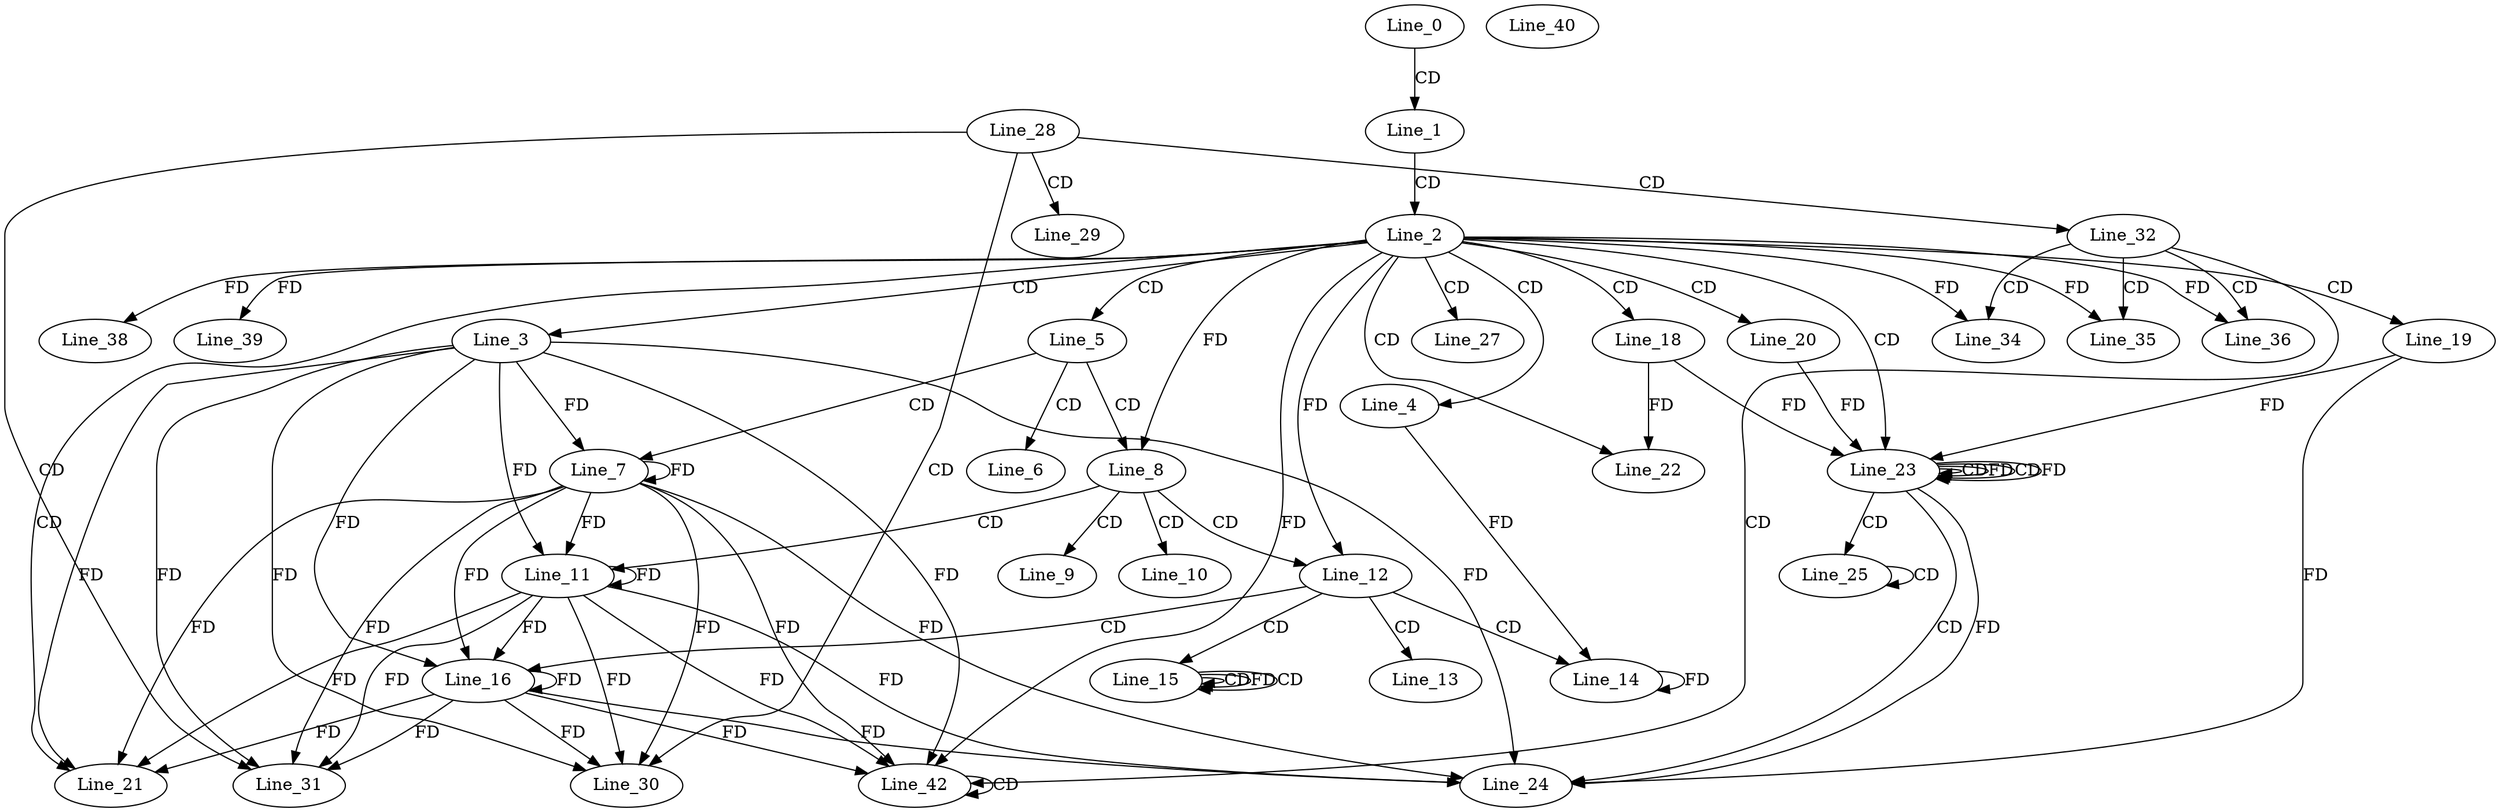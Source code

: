 digraph G {
  Line_0;
  Line_1;
  Line_2;
  Line_3;
  Line_4;
  Line_5;
  Line_6;
  Line_7;
  Line_8;
  Line_9;
  Line_10;
  Line_11;
  Line_12;
  Line_13;
  Line_14;
  Line_15;
  Line_15;
  Line_15;
  Line_15;
  Line_16;
  Line_18;
  Line_19;
  Line_20;
  Line_21;
  Line_22;
  Line_23;
  Line_23;
  Line_23;
  Line_23;
  Line_23;
  Line_24;
  Line_25;
  Line_25;
  Line_27;
  Line_28;
  Line_29;
  Line_30;
  Line_31;
  Line_32;
  Line_34;
  Line_35;
  Line_36;
  Line_38;
  Line_39;
  Line_40;
  Line_42;
  Line_42;
  Line_0 -> Line_1 [ label="CD" ];
  Line_1 -> Line_2 [ label="CD" ];
  Line_2 -> Line_3 [ label="CD" ];
  Line_2 -> Line_4 [ label="CD" ];
  Line_2 -> Line_5 [ label="CD" ];
  Line_5 -> Line_6 [ label="CD" ];
  Line_5 -> Line_7 [ label="CD" ];
  Line_3 -> Line_7 [ label="FD" ];
  Line_7 -> Line_7 [ label="FD" ];
  Line_5 -> Line_8 [ label="CD" ];
  Line_2 -> Line_8 [ label="FD" ];
  Line_8 -> Line_9 [ label="CD" ];
  Line_8 -> Line_10 [ label="CD" ];
  Line_8 -> Line_11 [ label="CD" ];
  Line_3 -> Line_11 [ label="FD" ];
  Line_7 -> Line_11 [ label="FD" ];
  Line_11 -> Line_11 [ label="FD" ];
  Line_8 -> Line_12 [ label="CD" ];
  Line_2 -> Line_12 [ label="FD" ];
  Line_12 -> Line_13 [ label="CD" ];
  Line_12 -> Line_14 [ label="CD" ];
  Line_4 -> Line_14 [ label="FD" ];
  Line_14 -> Line_14 [ label="FD" ];
  Line_12 -> Line_15 [ label="CD" ];
  Line_15 -> Line_15 [ label="CD" ];
  Line_15 -> Line_15 [ label="FD" ];
  Line_15 -> Line_15 [ label="CD" ];
  Line_12 -> Line_16 [ label="CD" ];
  Line_3 -> Line_16 [ label="FD" ];
  Line_7 -> Line_16 [ label="FD" ];
  Line_11 -> Line_16 [ label="FD" ];
  Line_16 -> Line_16 [ label="FD" ];
  Line_2 -> Line_18 [ label="CD" ];
  Line_2 -> Line_19 [ label="CD" ];
  Line_2 -> Line_20 [ label="CD" ];
  Line_2 -> Line_21 [ label="CD" ];
  Line_3 -> Line_21 [ label="FD" ];
  Line_7 -> Line_21 [ label="FD" ];
  Line_11 -> Line_21 [ label="FD" ];
  Line_16 -> Line_21 [ label="FD" ];
  Line_2 -> Line_22 [ label="CD" ];
  Line_18 -> Line_22 [ label="FD" ];
  Line_2 -> Line_23 [ label="CD" ];
  Line_23 -> Line_23 [ label="CD" ];
  Line_23 -> Line_23 [ label="FD" ];
  Line_19 -> Line_23 [ label="FD" ];
  Line_18 -> Line_23 [ label="FD" ];
  Line_23 -> Line_23 [ label="CD" ];
  Line_23 -> Line_23 [ label="FD" ];
  Line_20 -> Line_23 [ label="FD" ];
  Line_23 -> Line_24 [ label="CD" ];
  Line_3 -> Line_24 [ label="FD" ];
  Line_7 -> Line_24 [ label="FD" ];
  Line_11 -> Line_24 [ label="FD" ];
  Line_16 -> Line_24 [ label="FD" ];
  Line_23 -> Line_24 [ label="FD" ];
  Line_19 -> Line_24 [ label="FD" ];
  Line_23 -> Line_25 [ label="CD" ];
  Line_25 -> Line_25 [ label="CD" ];
  Line_2 -> Line_27 [ label="CD" ];
  Line_28 -> Line_29 [ label="CD" ];
  Line_28 -> Line_30 [ label="CD" ];
  Line_3 -> Line_30 [ label="FD" ];
  Line_7 -> Line_30 [ label="FD" ];
  Line_11 -> Line_30 [ label="FD" ];
  Line_16 -> Line_30 [ label="FD" ];
  Line_28 -> Line_31 [ label="CD" ];
  Line_3 -> Line_31 [ label="FD" ];
  Line_7 -> Line_31 [ label="FD" ];
  Line_11 -> Line_31 [ label="FD" ];
  Line_16 -> Line_31 [ label="FD" ];
  Line_28 -> Line_32 [ label="CD" ];
  Line_32 -> Line_34 [ label="CD" ];
  Line_2 -> Line_34 [ label="FD" ];
  Line_32 -> Line_35 [ label="CD" ];
  Line_2 -> Line_35 [ label="FD" ];
  Line_32 -> Line_36 [ label="CD" ];
  Line_2 -> Line_36 [ label="FD" ];
  Line_2 -> Line_38 [ label="FD" ];
  Line_2 -> Line_39 [ label="FD" ];
  Line_32 -> Line_42 [ label="CD" ];
  Line_2 -> Line_42 [ label="FD" ];
  Line_42 -> Line_42 [ label="CD" ];
  Line_3 -> Line_42 [ label="FD" ];
  Line_7 -> Line_42 [ label="FD" ];
  Line_11 -> Line_42 [ label="FD" ];
  Line_16 -> Line_42 [ label="FD" ];
}
